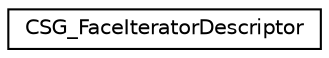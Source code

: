 digraph G
{
  edge [fontname="Helvetica",fontsize="10",labelfontname="Helvetica",labelfontsize="10"];
  node [fontname="Helvetica",fontsize="10",shape=record];
  rankdir=LR;
  Node1 [label="CSG_FaceIteratorDescriptor",height=0.2,width=0.4,color="black", fillcolor="white", style="filled",URL="$d8/d6d/structCSG__FaceIteratorDescriptor.html"];
}
